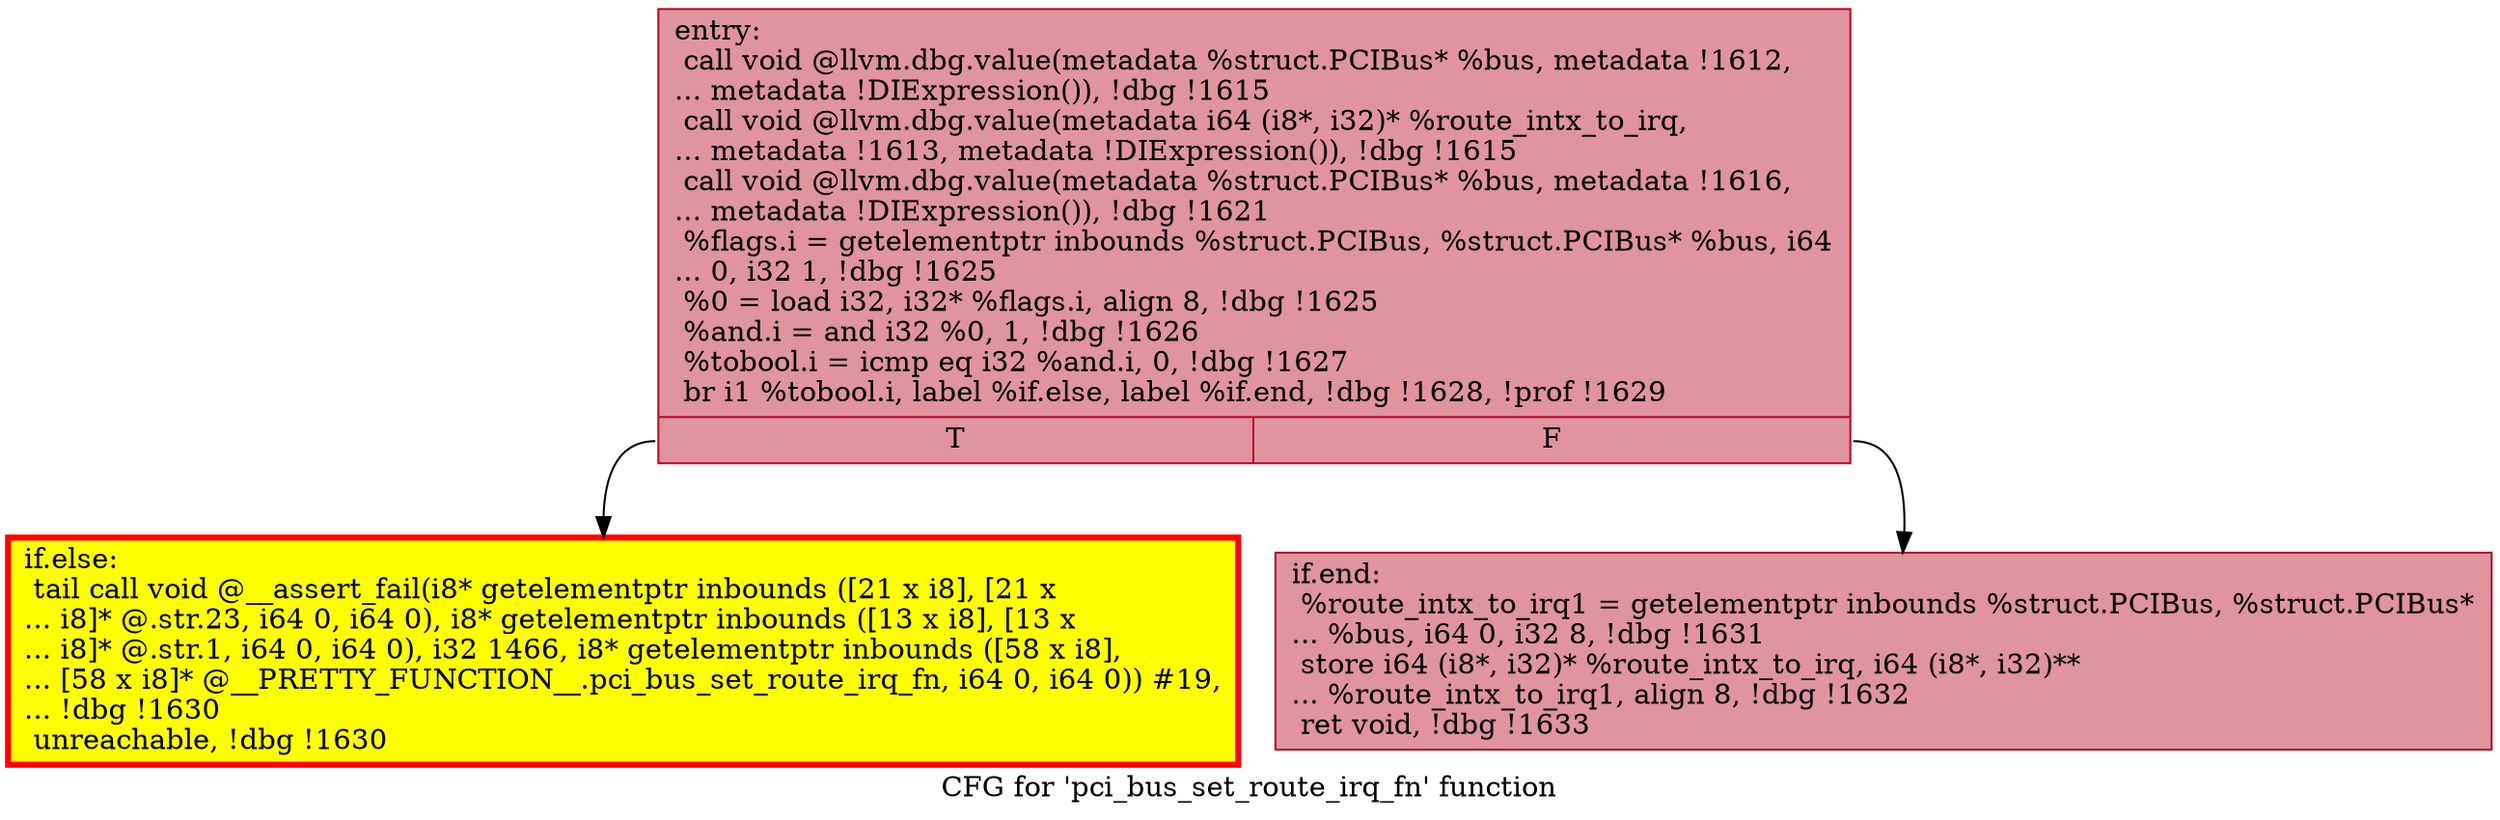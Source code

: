 digraph "CFG for 'pci_bus_set_route_irq_fn' function" {
	label="CFG for 'pci_bus_set_route_irq_fn' function";

	Node0x55ff9ee96af0 [shape=record,color="#b70d28ff", style=filled, fillcolor="#b70d2870",label="{entry:\l  call void @llvm.dbg.value(metadata %struct.PCIBus* %bus, metadata !1612,\l... metadata !DIExpression()), !dbg !1615\l  call void @llvm.dbg.value(metadata i64 (i8*, i32)* %route_intx_to_irq,\l... metadata !1613, metadata !DIExpression()), !dbg !1615\l  call void @llvm.dbg.value(metadata %struct.PCIBus* %bus, metadata !1616,\l... metadata !DIExpression()), !dbg !1621\l  %flags.i = getelementptr inbounds %struct.PCIBus, %struct.PCIBus* %bus, i64\l... 0, i32 1, !dbg !1625\l  %0 = load i32, i32* %flags.i, align 8, !dbg !1625\l  %and.i = and i32 %0, 1, !dbg !1626\l  %tobool.i = icmp eq i32 %and.i, 0, !dbg !1627\l  br i1 %tobool.i, label %if.else, label %if.end, !dbg !1628, !prof !1629\l|{<s0>T|<s1>F}}"];
	Node0x55ff9ee96af0:s0 -> Node0x55ff9ee99300;
	Node0x55ff9ee96af0:s1 -> Node0x55ff9ee992b0;
	Node0x55ff9ee99300 [shape=record,penwidth=3.0, style="filled", color="red", fillcolor="yellow",label="{if.else:                                          \l  tail call void @__assert_fail(i8* getelementptr inbounds ([21 x i8], [21 x\l... i8]* @.str.23, i64 0, i64 0), i8* getelementptr inbounds ([13 x i8], [13 x\l... i8]* @.str.1, i64 0, i64 0), i32 1466, i8* getelementptr inbounds ([58 x i8],\l... [58 x i8]* @__PRETTY_FUNCTION__.pci_bus_set_route_irq_fn, i64 0, i64 0)) #19,\l... !dbg !1630\l  unreachable, !dbg !1630\l}"];
	Node0x55ff9ee992b0 [shape=record,color="#b70d28ff", style=filled, fillcolor="#b70d2870",label="{if.end:                                           \l  %route_intx_to_irq1 = getelementptr inbounds %struct.PCIBus, %struct.PCIBus*\l... %bus, i64 0, i32 8, !dbg !1631\l  store i64 (i8*, i32)* %route_intx_to_irq, i64 (i8*, i32)**\l... %route_intx_to_irq1, align 8, !dbg !1632\l  ret void, !dbg !1633\l}"];
}
